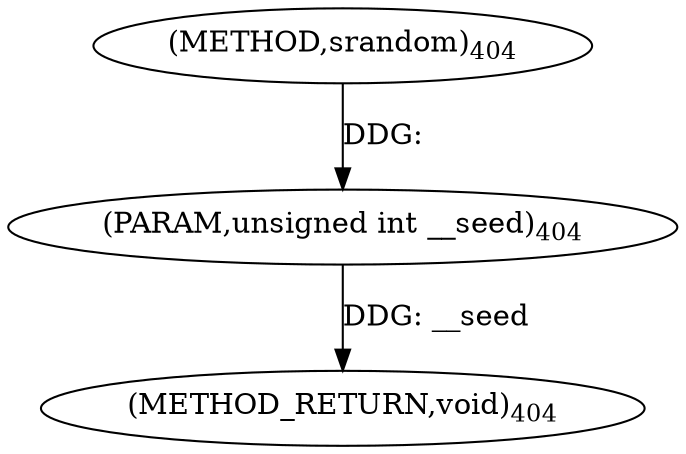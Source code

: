 digraph "srandom" {  
"4790" [label = <(METHOD,srandom)<SUB>404</SUB>> ]
"4792" [label = <(METHOD_RETURN,void)<SUB>404</SUB>> ]
"4791" [label = <(PARAM,unsigned int __seed)<SUB>404</SUB>> ]
  "4791" -> "4792"  [ label = "DDG: __seed"] 
  "4790" -> "4791"  [ label = "DDG: "] 
}
